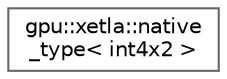 digraph "Graphical Class Hierarchy"
{
 // LATEX_PDF_SIZE
  bgcolor="transparent";
  edge [fontname=Helvetica,fontsize=10,labelfontname=Helvetica,labelfontsize=10];
  node [fontname=Helvetica,fontsize=10,shape=box,height=0.2,width=0.4];
  rankdir="LR";
  Node0 [id="Node000000",label="gpu::xetla::native\l_type\< int4x2 \>",height=0.2,width=0.4,color="grey40", fillcolor="white", style="filled",URL="$structgpu_1_1xetla_1_1native__type_3_01int4x2_01_4.html",tooltip="Set uint8_t as the native data type of int4x2."];
}
